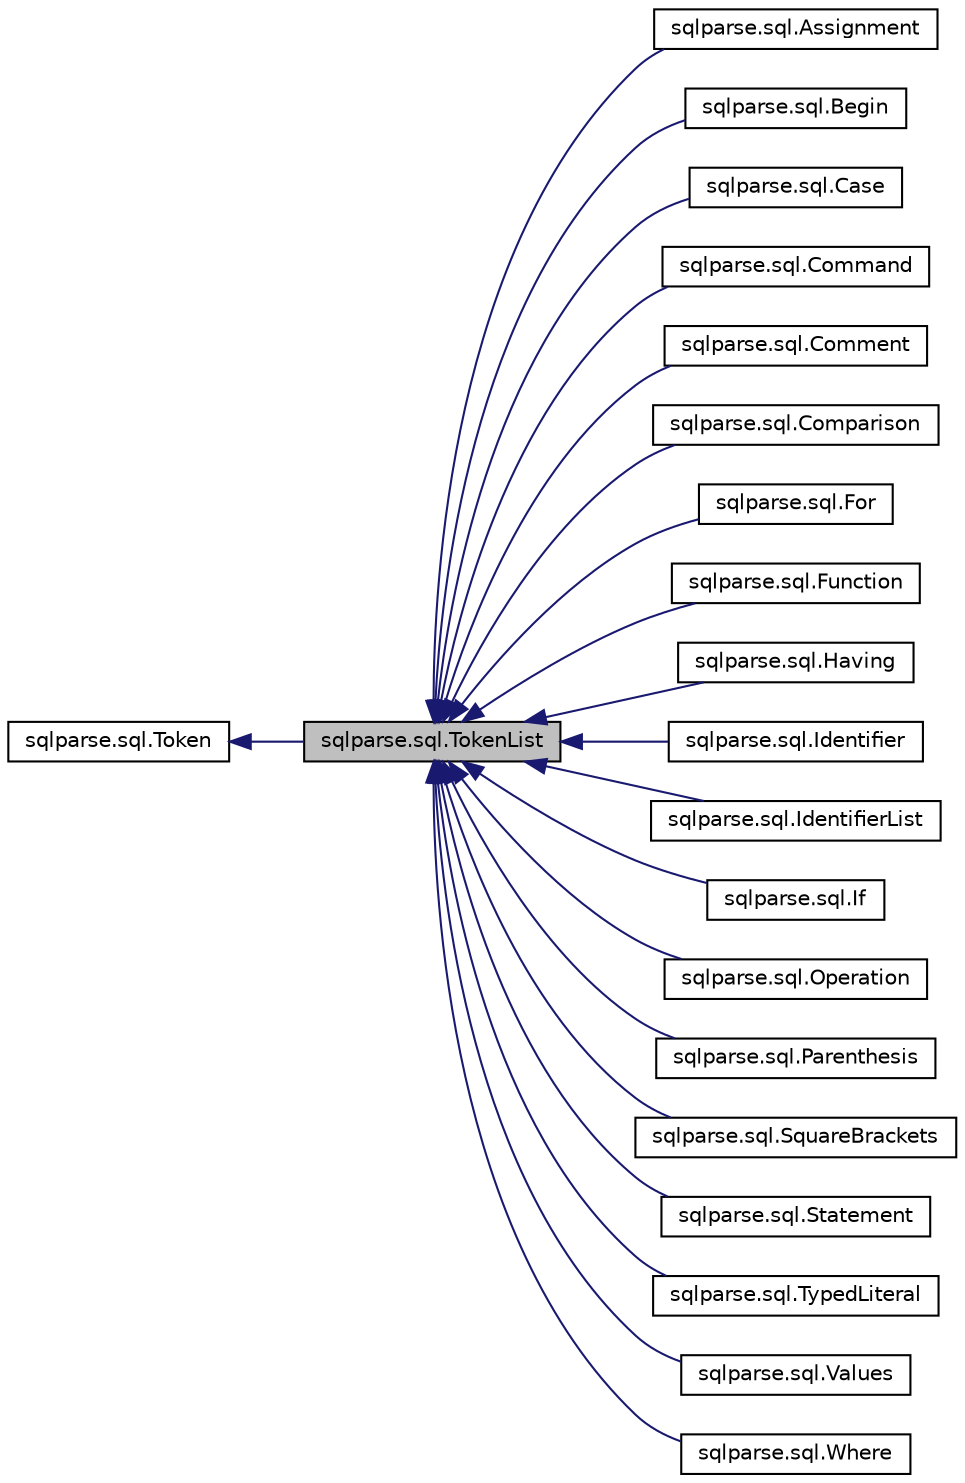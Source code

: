 digraph "sqlparse.sql.TokenList"
{
 // LATEX_PDF_SIZE
  edge [fontname="Helvetica",fontsize="10",labelfontname="Helvetica",labelfontsize="10"];
  node [fontname="Helvetica",fontsize="10",shape=record];
  rankdir="LR";
  Node1 [label="sqlparse.sql.TokenList",height=0.2,width=0.4,color="black", fillcolor="grey75", style="filled", fontcolor="black",tooltip=" "];
  Node2 -> Node1 [dir="back",color="midnightblue",fontsize="10",style="solid"];
  Node2 [label="sqlparse.sql.Token",height=0.2,width=0.4,color="black", fillcolor="white", style="filled",URL="$classsqlparse_1_1sql_1_1_token.html",tooltip=" "];
  Node1 -> Node3 [dir="back",color="midnightblue",fontsize="10",style="solid"];
  Node3 [label="sqlparse.sql.Assignment",height=0.2,width=0.4,color="black", fillcolor="white", style="filled",URL="$classsqlparse_1_1sql_1_1_assignment.html",tooltip=" "];
  Node1 -> Node4 [dir="back",color="midnightblue",fontsize="10",style="solid"];
  Node4 [label="sqlparse.sql.Begin",height=0.2,width=0.4,color="black", fillcolor="white", style="filled",URL="$classsqlparse_1_1sql_1_1_begin.html",tooltip=" "];
  Node1 -> Node5 [dir="back",color="midnightblue",fontsize="10",style="solid"];
  Node5 [label="sqlparse.sql.Case",height=0.2,width=0.4,color="black", fillcolor="white", style="filled",URL="$classsqlparse_1_1sql_1_1_case.html",tooltip=" "];
  Node1 -> Node6 [dir="back",color="midnightblue",fontsize="10",style="solid"];
  Node6 [label="sqlparse.sql.Command",height=0.2,width=0.4,color="black", fillcolor="white", style="filled",URL="$classsqlparse_1_1sql_1_1_command.html",tooltip=" "];
  Node1 -> Node7 [dir="back",color="midnightblue",fontsize="10",style="solid"];
  Node7 [label="sqlparse.sql.Comment",height=0.2,width=0.4,color="black", fillcolor="white", style="filled",URL="$classsqlparse_1_1sql_1_1_comment.html",tooltip=" "];
  Node1 -> Node8 [dir="back",color="midnightblue",fontsize="10",style="solid"];
  Node8 [label="sqlparse.sql.Comparison",height=0.2,width=0.4,color="black", fillcolor="white", style="filled",URL="$classsqlparse_1_1sql_1_1_comparison.html",tooltip=" "];
  Node1 -> Node9 [dir="back",color="midnightblue",fontsize="10",style="solid"];
  Node9 [label="sqlparse.sql.For",height=0.2,width=0.4,color="black", fillcolor="white", style="filled",URL="$classsqlparse_1_1sql_1_1_for.html",tooltip=" "];
  Node1 -> Node10 [dir="back",color="midnightblue",fontsize="10",style="solid"];
  Node10 [label="sqlparse.sql.Function",height=0.2,width=0.4,color="black", fillcolor="white", style="filled",URL="$classsqlparse_1_1sql_1_1_function.html",tooltip=" "];
  Node1 -> Node11 [dir="back",color="midnightblue",fontsize="10",style="solid"];
  Node11 [label="sqlparse.sql.Having",height=0.2,width=0.4,color="black", fillcolor="white", style="filled",URL="$classsqlparse_1_1sql_1_1_having.html",tooltip=" "];
  Node1 -> Node12 [dir="back",color="midnightblue",fontsize="10",style="solid"];
  Node12 [label="sqlparse.sql.Identifier",height=0.2,width=0.4,color="black", fillcolor="white", style="filled",URL="$classsqlparse_1_1sql_1_1_identifier.html",tooltip=" "];
  Node1 -> Node13 [dir="back",color="midnightblue",fontsize="10",style="solid"];
  Node13 [label="sqlparse.sql.IdentifierList",height=0.2,width=0.4,color="black", fillcolor="white", style="filled",URL="$classsqlparse_1_1sql_1_1_identifier_list.html",tooltip=" "];
  Node1 -> Node14 [dir="back",color="midnightblue",fontsize="10",style="solid"];
  Node14 [label="sqlparse.sql.If",height=0.2,width=0.4,color="black", fillcolor="white", style="filled",URL="$classsqlparse_1_1sql_1_1_if.html",tooltip=" "];
  Node1 -> Node15 [dir="back",color="midnightblue",fontsize="10",style="solid"];
  Node15 [label="sqlparse.sql.Operation",height=0.2,width=0.4,color="black", fillcolor="white", style="filled",URL="$classsqlparse_1_1sql_1_1_operation.html",tooltip=" "];
  Node1 -> Node16 [dir="back",color="midnightblue",fontsize="10",style="solid"];
  Node16 [label="sqlparse.sql.Parenthesis",height=0.2,width=0.4,color="black", fillcolor="white", style="filled",URL="$classsqlparse_1_1sql_1_1_parenthesis.html",tooltip=" "];
  Node1 -> Node17 [dir="back",color="midnightblue",fontsize="10",style="solid"];
  Node17 [label="sqlparse.sql.SquareBrackets",height=0.2,width=0.4,color="black", fillcolor="white", style="filled",URL="$classsqlparse_1_1sql_1_1_square_brackets.html",tooltip=" "];
  Node1 -> Node18 [dir="back",color="midnightblue",fontsize="10",style="solid"];
  Node18 [label="sqlparse.sql.Statement",height=0.2,width=0.4,color="black", fillcolor="white", style="filled",URL="$classsqlparse_1_1sql_1_1_statement.html",tooltip=" "];
  Node1 -> Node19 [dir="back",color="midnightblue",fontsize="10",style="solid"];
  Node19 [label="sqlparse.sql.TypedLiteral",height=0.2,width=0.4,color="black", fillcolor="white", style="filled",URL="$classsqlparse_1_1sql_1_1_typed_literal.html",tooltip=" "];
  Node1 -> Node20 [dir="back",color="midnightblue",fontsize="10",style="solid"];
  Node20 [label="sqlparse.sql.Values",height=0.2,width=0.4,color="black", fillcolor="white", style="filled",URL="$classsqlparse_1_1sql_1_1_values.html",tooltip=" "];
  Node1 -> Node21 [dir="back",color="midnightblue",fontsize="10",style="solid"];
  Node21 [label="sqlparse.sql.Where",height=0.2,width=0.4,color="black", fillcolor="white", style="filled",URL="$classsqlparse_1_1sql_1_1_where.html",tooltip=" "];
}
